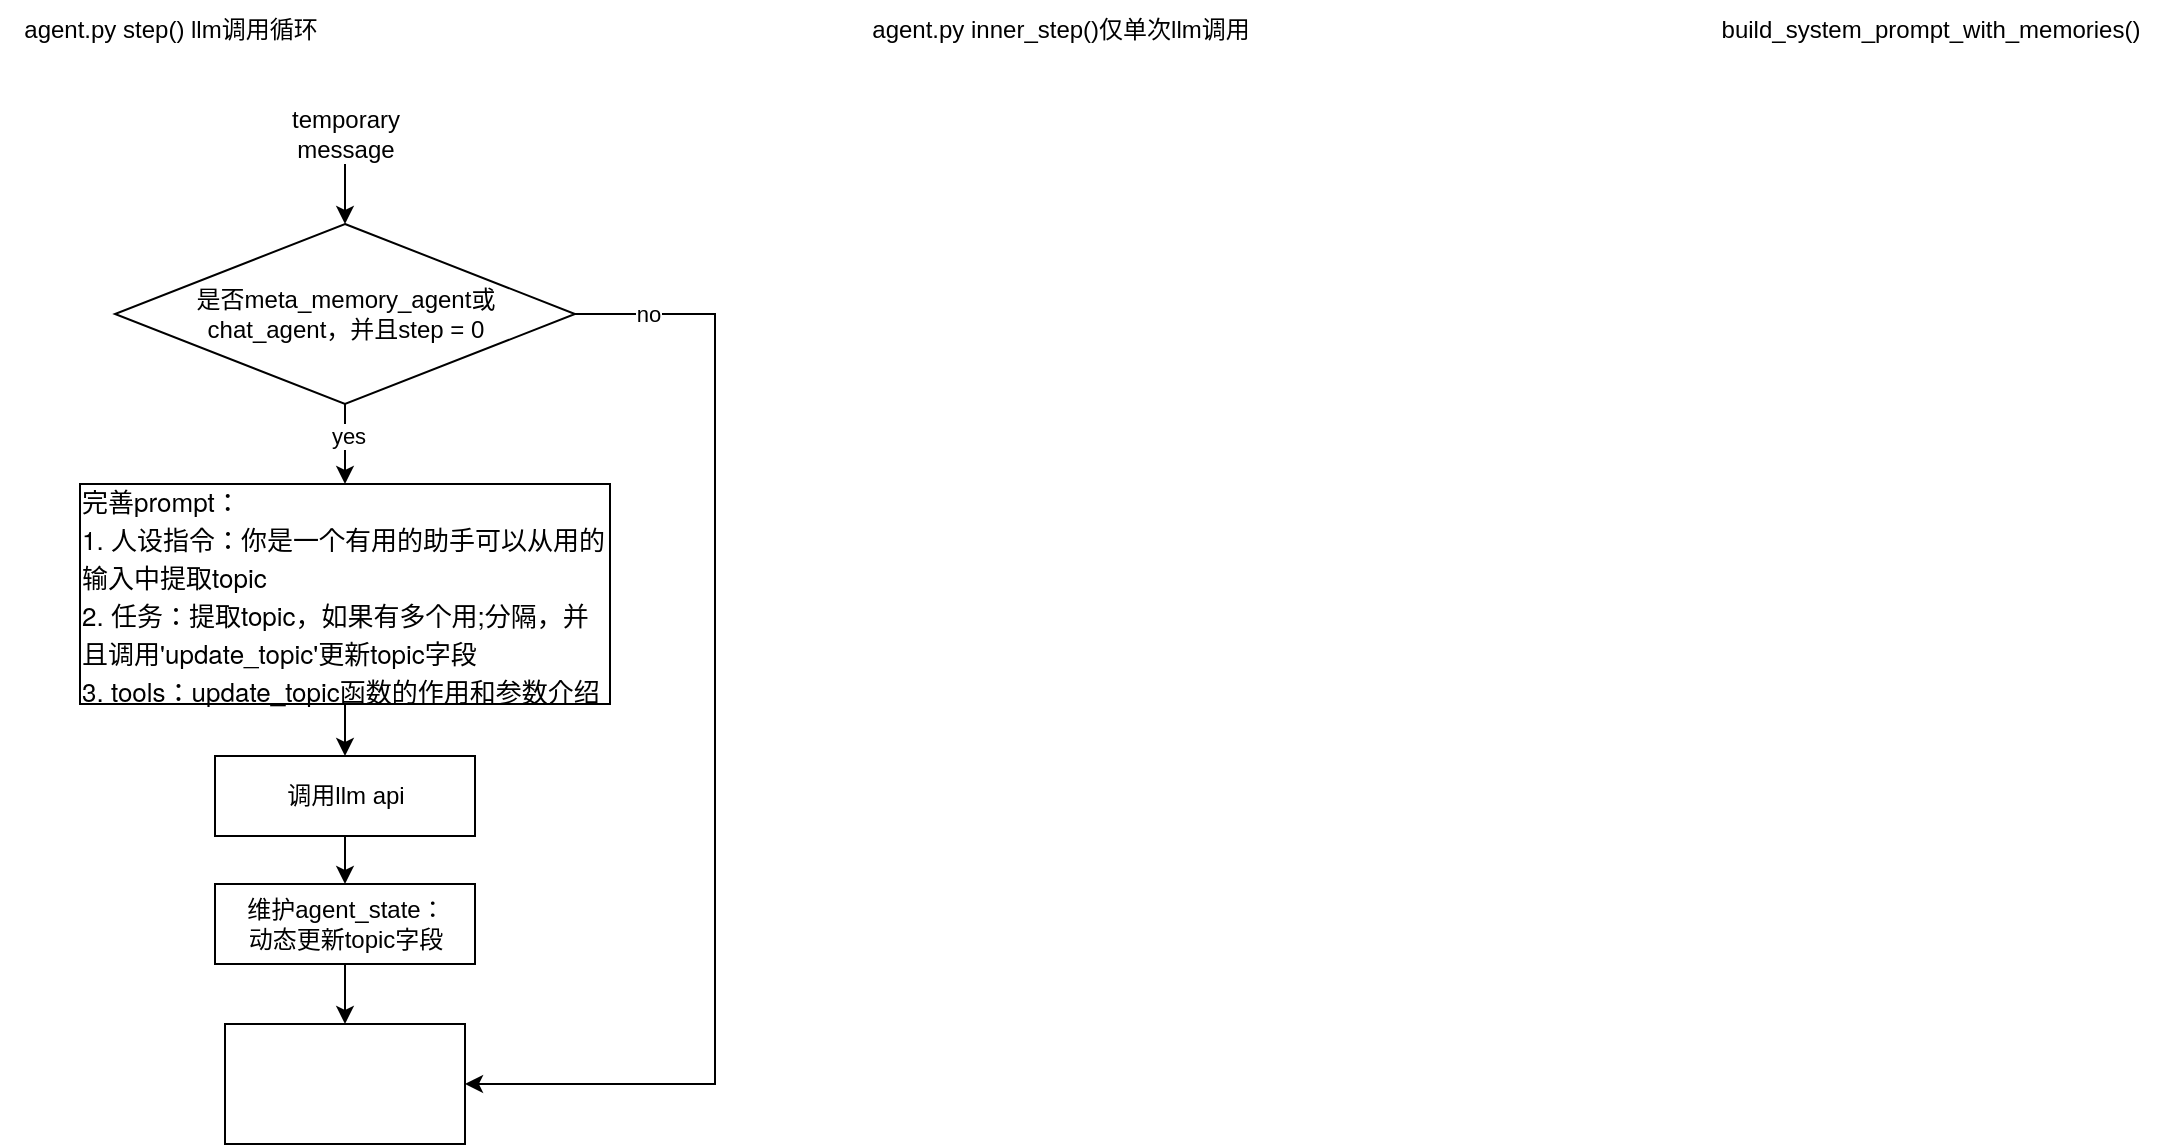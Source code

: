 <mxfile version="28.1.0">
  <diagram name="第 1 页" id="0Tpgy8lUN1Dl1ts2d3qc">
    <mxGraphModel dx="1018" dy="689" grid="1" gridSize="10" guides="1" tooltips="1" connect="1" arrows="1" fold="1" page="1" pageScale="1" pageWidth="827" pageHeight="1169" math="0" shadow="0">
      <root>
        <mxCell id="0" />
        <mxCell id="1" parent="0" />
        <mxCell id="-MF3KMe3UPWmYdnRpOaB-8" style="edgeStyle=orthogonalEdgeStyle;rounded=0;orthogonalLoop=1;jettySize=auto;html=1;exitX=0.5;exitY=1;exitDx=0;exitDy=0;" edge="1" parent="1" source="j572f-ipH53P4wUmF90J-1" target="-MF3KMe3UPWmYdnRpOaB-7">
          <mxGeometry relative="1" as="geometry" />
        </mxCell>
        <mxCell id="j572f-ipH53P4wUmF90J-1" value="&lt;p style=&quot;margin: 0px; font-variant-numeric: normal; font-variant-east-asian: normal; font-variant-alternates: normal; font-size-adjust: none; font-kerning: auto; font-optical-sizing: auto; font-feature-settings: normal; font-variation-settings: normal; font-variant-position: normal; font-variant-emoji: normal; font-stretch: normal; font-size: 13px; line-height: normal; font-family: &amp;quot;Helvetica Neue&amp;quot;; text-align: start;&quot; class=&quot;p1&quot;&gt;完善prompt：&lt;/p&gt;&lt;p style=&quot;margin: 0px; font-variant-numeric: normal; font-variant-east-asian: normal; font-variant-alternates: normal; font-size-adjust: none; font-kerning: auto; font-optical-sizing: auto; font-feature-settings: normal; font-variation-settings: normal; font-variant-position: normal; font-variant-emoji: normal; font-stretch: normal; font-size: 13px; line-height: normal; font-family: &amp;quot;Helvetica Neue&amp;quot;; text-align: start;&quot; class=&quot;p1&quot;&gt;&lt;span style=&quot;background-color: transparent; color: light-dark(rgb(0, 0, 0), rgb(255, 255, 255));&quot;&gt;1. 人设指令：你是一个有用的助手可以从用的输入中提取topic&lt;/span&gt;&lt;/p&gt;&lt;p style=&quot;margin: 0px; font-variant-numeric: normal; font-variant-east-asian: normal; font-variant-alternates: normal; font-size-adjust: none; font-kerning: auto; font-optical-sizing: auto; font-feature-settings: normal; font-variation-settings: normal; font-variant-position: normal; font-variant-emoji: normal; font-stretch: normal; font-size: 13px; line-height: normal; font-family: &amp;quot;Helvetica Neue&amp;quot;; text-align: start;&quot; class=&quot;p1&quot;&gt;&lt;span style=&quot;background-color: transparent; color: light-dark(rgb(0, 0, 0), rgb(255, 255, 255));&quot;&gt;2. 任务：提取topic，如果有多个用;分隔，并且调用&#39;update_topic&#39;更新topic字段&lt;/span&gt;&lt;/p&gt;&lt;p style=&quot;margin: 0px; font-variant-numeric: normal; font-variant-east-asian: normal; font-variant-alternates: normal; font-size-adjust: none; font-kerning: auto; font-optical-sizing: auto; font-feature-settings: normal; font-variation-settings: normal; font-variant-position: normal; font-variant-emoji: normal; font-stretch: normal; font-size: 13px; line-height: normal; font-family: &amp;quot;Helvetica Neue&amp;quot;; text-align: start;&quot; class=&quot;p1&quot;&gt;&lt;span style=&quot;background-color: transparent; color: light-dark(rgb(0, 0, 0), rgb(255, 255, 255));&quot;&gt;3. tools：update_topic函数的作用和参数介绍&lt;/span&gt;&lt;/p&gt;" style="rounded=0;whiteSpace=wrap;html=1;" parent="1" vertex="1">
          <mxGeometry x="40" y="270" width="265" height="110" as="geometry" />
        </mxCell>
        <mxCell id="j572f-ipH53P4wUmF90J-3" style="edgeStyle=orthogonalEdgeStyle;rounded=0;orthogonalLoop=1;jettySize=auto;html=1;exitX=0.5;exitY=1;exitDx=0;exitDy=0;entryX=0.5;entryY=0;entryDx=0;entryDy=0;" parent="1" source="j572f-ipH53P4wUmF90J-2" target="j572f-ipH53P4wUmF90J-1" edge="1">
          <mxGeometry relative="1" as="geometry" />
        </mxCell>
        <mxCell id="j572f-ipH53P4wUmF90J-4" value="yes" style="edgeLabel;html=1;align=center;verticalAlign=middle;resizable=0;points=[];" parent="j572f-ipH53P4wUmF90J-3" vertex="1" connectable="0">
          <mxGeometry x="-0.2" y="1" relative="1" as="geometry">
            <mxPoint as="offset" />
          </mxGeometry>
        </mxCell>
        <mxCell id="-MF3KMe3UPWmYdnRpOaB-5" style="edgeStyle=orthogonalEdgeStyle;rounded=0;orthogonalLoop=1;jettySize=auto;html=1;exitX=1;exitY=0.5;exitDx=0;exitDy=0;entryX=1;entryY=0.5;entryDx=0;entryDy=0;" edge="1" parent="1" source="j572f-ipH53P4wUmF90J-2" target="-MF3KMe3UPWmYdnRpOaB-3">
          <mxGeometry relative="1" as="geometry">
            <Array as="points">
              <mxPoint x="357.5" y="185" />
              <mxPoint x="357.5" y="570" />
            </Array>
          </mxGeometry>
        </mxCell>
        <mxCell id="-MF3KMe3UPWmYdnRpOaB-6" value="no" style="edgeLabel;html=1;align=center;verticalAlign=middle;resizable=0;points=[];" vertex="1" connectable="0" parent="-MF3KMe3UPWmYdnRpOaB-5">
          <mxGeometry x="-0.875" relative="1" as="geometry">
            <mxPoint as="offset" />
          </mxGeometry>
        </mxCell>
        <mxCell id="j572f-ipH53P4wUmF90J-2" value="是否meta_memory_agent或&lt;div&gt;chat_agent，并且step = 0&lt;/div&gt;" style="rhombus;whiteSpace=wrap;html=1;" parent="1" vertex="1">
          <mxGeometry x="57.5" y="140" width="230" height="90" as="geometry" />
        </mxCell>
        <mxCell id="j572f-ipH53P4wUmF90J-6" style="edgeStyle=orthogonalEdgeStyle;rounded=0;orthogonalLoop=1;jettySize=auto;html=1;exitX=0.5;exitY=1;exitDx=0;exitDy=0;entryX=0.5;entryY=0;entryDx=0;entryDy=0;" parent="1" source="j572f-ipH53P4wUmF90J-5" target="j572f-ipH53P4wUmF90J-2" edge="1">
          <mxGeometry relative="1" as="geometry" />
        </mxCell>
        <mxCell id="j572f-ipH53P4wUmF90J-5" value="temporary message" style="text;html=1;align=center;verticalAlign=middle;whiteSpace=wrap;rounded=0;" parent="1" vertex="1">
          <mxGeometry x="142.5" y="80" width="60" height="30" as="geometry" />
        </mxCell>
        <mxCell id="-MF3KMe3UPWmYdnRpOaB-4" value="" style="edgeStyle=orthogonalEdgeStyle;rounded=0;orthogonalLoop=1;jettySize=auto;html=1;" edge="1" parent="1" source="-MF3KMe3UPWmYdnRpOaB-1" target="-MF3KMe3UPWmYdnRpOaB-3">
          <mxGeometry relative="1" as="geometry" />
        </mxCell>
        <mxCell id="-MF3KMe3UPWmYdnRpOaB-1" value="维护agent_state：&lt;div&gt;动态更新topic字段&lt;/div&gt;" style="whiteSpace=wrap;html=1;rounded=0;" vertex="1" parent="1">
          <mxGeometry x="107.5" y="470" width="130" height="40" as="geometry" />
        </mxCell>
        <mxCell id="-MF3KMe3UPWmYdnRpOaB-3" value="" style="whiteSpace=wrap;html=1;rounded=0;" vertex="1" parent="1">
          <mxGeometry x="112.5" y="540" width="120" height="60" as="geometry" />
        </mxCell>
        <mxCell id="-MF3KMe3UPWmYdnRpOaB-9" style="edgeStyle=orthogonalEdgeStyle;rounded=0;orthogonalLoop=1;jettySize=auto;html=1;exitX=0.5;exitY=1;exitDx=0;exitDy=0;entryX=0.5;entryY=0;entryDx=0;entryDy=0;" edge="1" parent="1" source="-MF3KMe3UPWmYdnRpOaB-7" target="-MF3KMe3UPWmYdnRpOaB-1">
          <mxGeometry relative="1" as="geometry" />
        </mxCell>
        <mxCell id="-MF3KMe3UPWmYdnRpOaB-7" value="调用llm api" style="whiteSpace=wrap;html=1;rounded=0;" vertex="1" parent="1">
          <mxGeometry x="107.5" y="406" width="130" height="40" as="geometry" />
        </mxCell>
        <mxCell id="-MF3KMe3UPWmYdnRpOaB-10" value="agent.py step() llm调用循环" style="text;html=1;align=center;verticalAlign=middle;resizable=0;points=[];autosize=1;strokeColor=none;fillColor=none;" vertex="1" parent="1">
          <mxGeometry y="28" width="170" height="30" as="geometry" />
        </mxCell>
        <mxCell id="-MF3KMe3UPWmYdnRpOaB-11" value="agent.py inner_step()仅单次llm调用" style="text;html=1;align=center;verticalAlign=middle;resizable=0;points=[];autosize=1;strokeColor=none;fillColor=none;" vertex="1" parent="1">
          <mxGeometry x="425" y="28" width="210" height="30" as="geometry" />
        </mxCell>
        <mxCell id="-MF3KMe3UPWmYdnRpOaB-12" value="build_system_prompt_with_memories()" style="text;html=1;align=center;verticalAlign=middle;resizable=0;points=[];autosize=1;strokeColor=none;fillColor=none;" vertex="1" parent="1">
          <mxGeometry x="850" y="28" width="230" height="30" as="geometry" />
        </mxCell>
      </root>
    </mxGraphModel>
  </diagram>
</mxfile>
